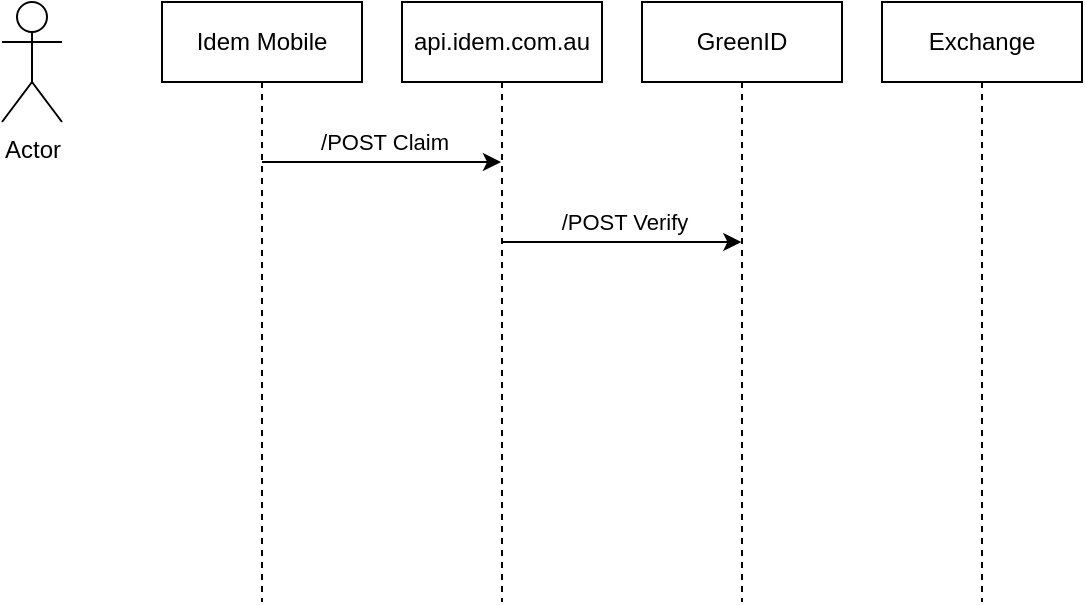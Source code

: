 <mxfile version="14.8.0" type="github">
  <diagram id="-sJl1vnFAzSeyiDIy48c" name="Page-1">
    <mxGraphModel dx="1103" dy="403" grid="1" gridSize="10" guides="1" tooltips="1" connect="1" arrows="1" fold="1" page="1" pageScale="1" pageWidth="850" pageHeight="1100" math="0" shadow="0">
      <root>
        <mxCell id="0" />
        <mxCell id="1" parent="0" />
        <mxCell id="oXIK4gXNMIEvVELnEEeO-1" value="Actor" style="shape=umlActor;verticalLabelPosition=bottom;verticalAlign=top;html=1;outlineConnect=0;" parent="1" vertex="1">
          <mxGeometry x="40" y="40" width="30" height="60" as="geometry" />
        </mxCell>
        <mxCell id="oXIK4gXNMIEvVELnEEeO-2" value="Idem Mobile" style="shape=umlLifeline;perimeter=lifelinePerimeter;whiteSpace=wrap;html=1;container=1;collapsible=0;recursiveResize=0;outlineConnect=0;" parent="1" vertex="1">
          <mxGeometry x="120" y="40" width="100" height="300" as="geometry" />
        </mxCell>
        <mxCell id="u69Cct5F-gh2vJBkGJY7-1" value="api.idem.com.au" style="shape=umlLifeline;perimeter=lifelinePerimeter;whiteSpace=wrap;html=1;container=1;collapsible=0;recursiveResize=0;outlineConnect=0;" vertex="1" parent="1">
          <mxGeometry x="240" y="40" width="100" height="300" as="geometry" />
        </mxCell>
        <mxCell id="u69Cct5F-gh2vJBkGJY7-2" value="GreenID" style="shape=umlLifeline;perimeter=lifelinePerimeter;whiteSpace=wrap;html=1;container=1;collapsible=0;recursiveResize=0;outlineConnect=0;" vertex="1" parent="1">
          <mxGeometry x="360" y="40" width="100" height="300" as="geometry" />
        </mxCell>
        <mxCell id="u69Cct5F-gh2vJBkGJY7-3" value="Exchange" style="shape=umlLifeline;perimeter=lifelinePerimeter;whiteSpace=wrap;html=1;container=1;collapsible=0;recursiveResize=0;outlineConnect=0;" vertex="1" parent="1">
          <mxGeometry x="480" y="40" width="100" height="300" as="geometry" />
        </mxCell>
        <mxCell id="u69Cct5F-gh2vJBkGJY7-4" value="" style="endArrow=classic;html=1;" edge="1" parent="1" source="oXIK4gXNMIEvVELnEEeO-2" target="u69Cct5F-gh2vJBkGJY7-1">
          <mxGeometry width="50" height="50" relative="1" as="geometry">
            <mxPoint x="190" y="170" as="sourcePoint" />
            <mxPoint x="240" y="120" as="targetPoint" />
            <Array as="points">
              <mxPoint x="210" y="120" />
            </Array>
          </mxGeometry>
        </mxCell>
        <mxCell id="u69Cct5F-gh2vJBkGJY7-5" value="/POST Claim" style="edgeLabel;html=1;align=center;verticalAlign=middle;resizable=0;points=[];" vertex="1" connectable="0" parent="u69Cct5F-gh2vJBkGJY7-4">
          <mxGeometry x="-0.156" relative="1" as="geometry">
            <mxPoint x="10" y="-10" as="offset" />
          </mxGeometry>
        </mxCell>
        <mxCell id="u69Cct5F-gh2vJBkGJY7-6" value="" style="endArrow=classic;html=1;" edge="1" parent="1">
          <mxGeometry width="50" height="50" relative="1" as="geometry">
            <mxPoint x="290.003" y="160" as="sourcePoint" />
            <mxPoint x="409.67" y="160" as="targetPoint" />
            <Array as="points">
              <mxPoint x="330.17" y="160" />
            </Array>
          </mxGeometry>
        </mxCell>
        <mxCell id="u69Cct5F-gh2vJBkGJY7-7" value="/POST Verify" style="edgeLabel;html=1;align=center;verticalAlign=middle;resizable=0;points=[];" vertex="1" connectable="0" parent="u69Cct5F-gh2vJBkGJY7-6">
          <mxGeometry x="-0.156" relative="1" as="geometry">
            <mxPoint x="10" y="-10" as="offset" />
          </mxGeometry>
        </mxCell>
      </root>
    </mxGraphModel>
  </diagram>
</mxfile>
